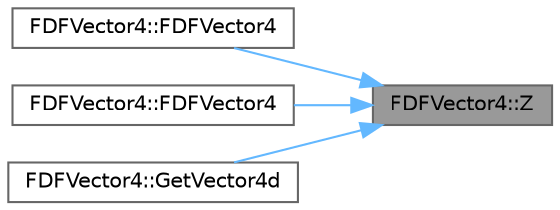 digraph "FDFVector4::Z"
{
 // INTERACTIVE_SVG=YES
 // LATEX_PDF_SIZE
  bgcolor="transparent";
  edge [fontname=Helvetica,fontsize=10,labelfontname=Helvetica,labelfontsize=10];
  node [fontname=Helvetica,fontsize=10,shape=box,height=0.2,width=0.4];
  rankdir="RL";
  Node1 [id="Node000001",label="FDFVector4::Z",height=0.2,width=0.4,color="gray40", fillcolor="grey60", style="filled", fontcolor="black",tooltip=" "];
  Node1 -> Node2 [id="edge1_Node000001_Node000002",dir="back",color="steelblue1",style="solid",tooltip=" "];
  Node2 [id="Node000002",label="FDFVector4::FDFVector4",height=0.2,width=0.4,color="grey40", fillcolor="white", style="filled",URL="$d2/d4f/structFDFVector4.html#a8138d934bd25eb55d743b00aedc0a608",tooltip=" "];
  Node1 -> Node3 [id="edge2_Node000001_Node000003",dir="back",color="steelblue1",style="solid",tooltip=" "];
  Node3 [id="Node000003",label="FDFVector4::FDFVector4",height=0.2,width=0.4,color="grey40", fillcolor="white", style="filled",URL="$d2/d4f/structFDFVector4.html#aedf83facfb1ce47f9fdc11c4b065e050",tooltip=" "];
  Node1 -> Node4 [id="edge3_Node000001_Node000004",dir="back",color="steelblue1",style="solid",tooltip=" "];
  Node4 [id="Node000004",label="FDFVector4::GetVector4d",height=0.2,width=0.4,color="grey40", fillcolor="white", style="filled",URL="$d2/d4f/structFDFVector4.html#a577cc21cf38d78bca14d9cf10bf774e7",tooltip=" "];
}
